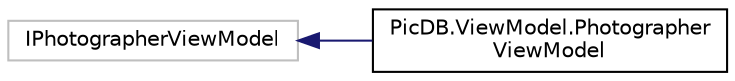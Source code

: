 digraph "Graphical Class Hierarchy"
{
  edge [fontname="Helvetica",fontsize="10",labelfontname="Helvetica",labelfontsize="10"];
  node [fontname="Helvetica",fontsize="10",shape=record];
  rankdir="LR";
  Node23 [label="IPhotographerViewModel",height=0.2,width=0.4,color="grey75", fillcolor="white", style="filled"];
  Node23 -> Node0 [dir="back",color="midnightblue",fontsize="10",style="solid",fontname="Helvetica"];
  Node0 [label="PicDB.ViewModel.Photographer\lViewModel",height=0.2,width=0.4,color="black", fillcolor="white", style="filled",URL="$classPicDB_1_1ViewModel_1_1PhotographerViewModel.html"];
}
